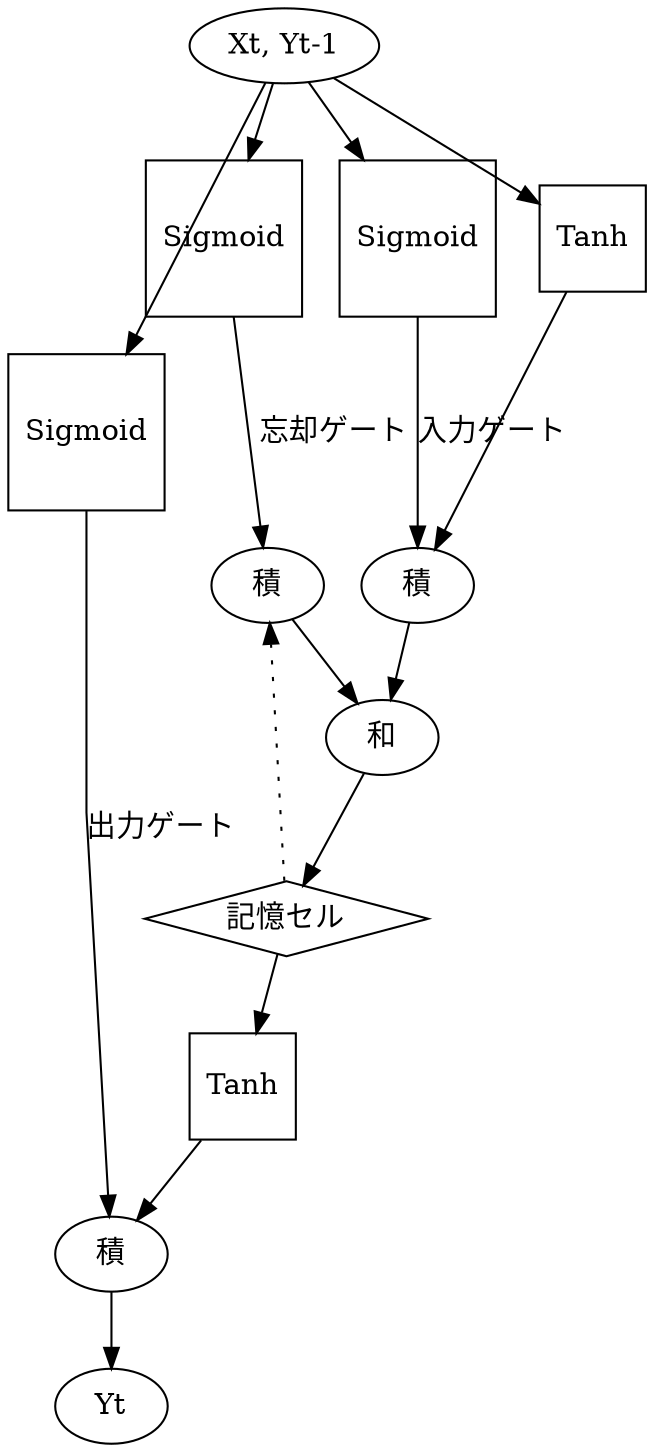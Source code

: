 digraph G {
    splines="FALSE";

    /* Entities */
    Sigmoid1 [label="Sigmoid", shape="square"]
    Sigmoid2 [label="Sigmoid", shape="square"]
    Sigmoid3 [label="Sigmoid", shape="square"]
    Tanh [label="Tanh", shape="square"]
    Tanh2 [label="Tanh", shape="square"]
    x1 [label="積"]
    x2 [label="積"]
    x3 [label="積"]
    p1 [label="和"]
    memoryCell [label="記憶セル", shape="diamond"]
    
    /* Relationships */
    "Xt, Yt-1" -> Sigmoid1
    "Xt, Yt-1" -> Sigmoid2
    "Xt, Yt-1" -> Tanh
    "Xt, Yt-1" -> Sigmoid3

    Sigmoid1 -> x1[label="忘却ゲート"]
    Sigmoid2 -> x2[label="入力ゲート"]
    Tanh -> x2
    Sigmoid3 -> x3[label="出力ゲート"]
    x1 -> p1
    x2 -> p1
    p1 -> memoryCell
    memoryCell -> x1[style="dotted"]
    memoryCell -> Tanh2
    Tanh2 -> x3 -> Yt
}